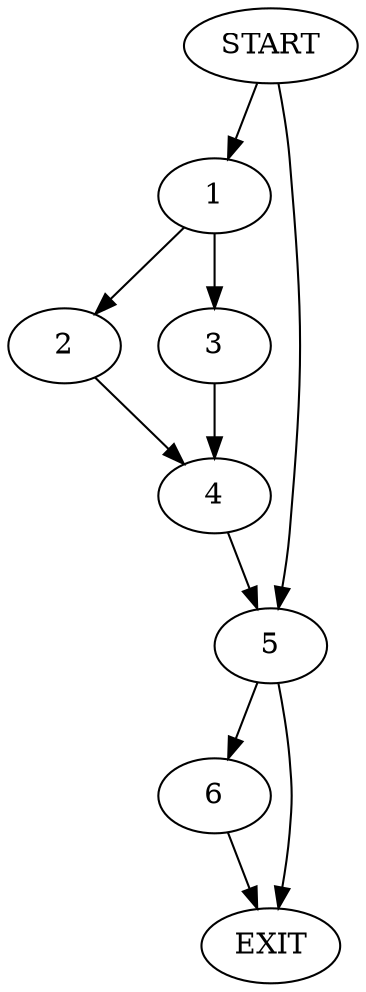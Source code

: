 digraph { 
0 [label="START"];
1;
2;
3;
4;
5;
6;
7[label="EXIT"];
0 -> 1;
0 -> 5;
1 -> 2;
1 -> 3;
2 -> 4;
3 -> 4;
4 -> 5;
5 -> 6;
5 -> 7;
6 -> 7;
}